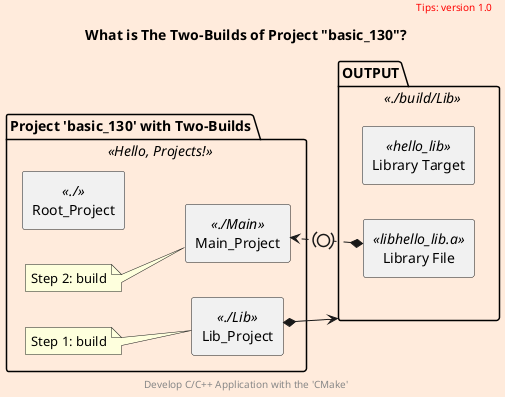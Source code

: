 @startuml two_builds_130
scale 800 width
skinparam backgroundColor #FFEBDC
scale 1

skinparam Folder {
  backgroundColor Olive
  borderColor orange
}

left to right direction
package "OUTPUT" <<./build/Lib>> as step {
    rectangle "Library Target" <<hello_lib>> as target_lib
    rectangle "Library File" <<libhello_lib.a>> as file_lib
}
package "Project 'basic_130' with Two-Builds" <<Hello, Projects!>> as basic_130_2 {
    rectangle Main_Project <<./Main>> as main_project_2
    rectangle Lib_Project <<./Lib>> as lib_project_2
    rectangle Root_Project <<./>> as root_project_2

    note left of lib_project_2
        Step 1: build
    endnote
    note left of main_project_2
        Step 2: build
    endnote
}
lib_project_2 *--> step
file_lib *.(0).> main_project_2


title
    What is The Two-Builds of Project "basic_130"?
end title

header
<font color=red>Tips: version 1.0</font>
endheader

center footer Develop C/C++ Application with the 'CMake'

@enduml